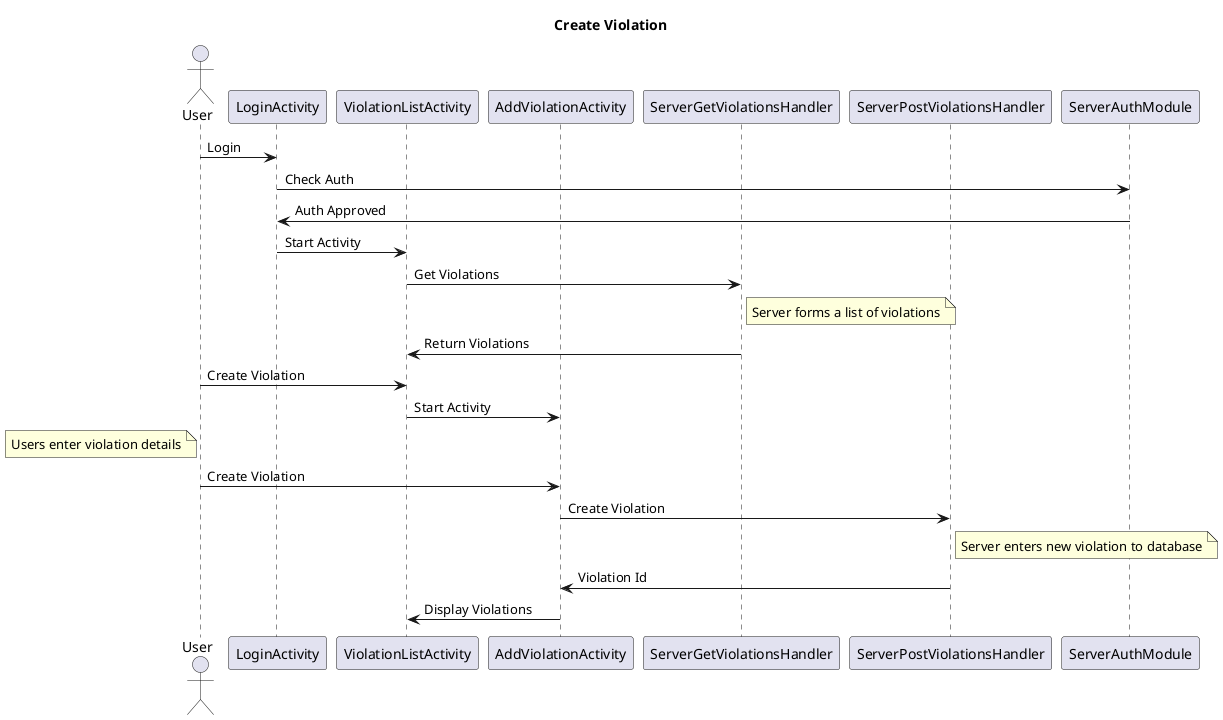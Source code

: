 @startuml

title Create Violation

actor User
participant LoginActivity
participant ViolationListActivity
participant AddViolationActivity
participant ServerGetViolationsHandler
participant ServerPostViolationsHandler

User->LoginActivity: Login
LoginActivity->ServerAuthModule: Check Auth
ServerAuthModule->LoginActivity: Auth Approved
LoginActivity->ViolationListActivity: Start Activity
ViolationListActivity->ServerGetViolationsHandler: Get Violations
note right of ServerGetViolationsHandler: Server forms a list of violations
ServerGetViolationsHandler->ViolationListActivity: Return Violations
User->ViolationListActivity: Create Violation
ViolationListActivity->AddViolationActivity: Start Activity
note left of User: Users enter violation details
User->AddViolationActivity: Create Violation
AddViolationActivity->ServerPostViolationsHandler: Create Violation
note right of ServerPostViolationsHandler: Server enters new violation to database
ServerPostViolationsHandler->AddViolationActivity: Violation Id
AddViolationActivity->ViolationListActivity: Display Violations

@enduml
